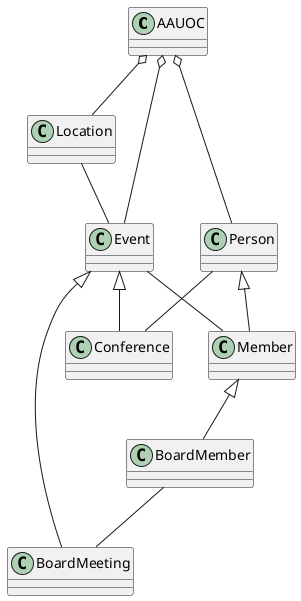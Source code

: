 @startuml

class AAUOC

class Location
AAUOC o-- Location

class Event
Location -- Event
AAUOC o-- Event

class Person
AAUOC o-- Person

class Member
Person <|-- Member
Event -- Member

class Conference
Event <|-- Conference
Person -- Conference

class BoardMeeting
Event <|-- BoardMeeting

class BoardMember
BoardMember -- BoardMeeting
Member <|-- BoardMember

@enduml